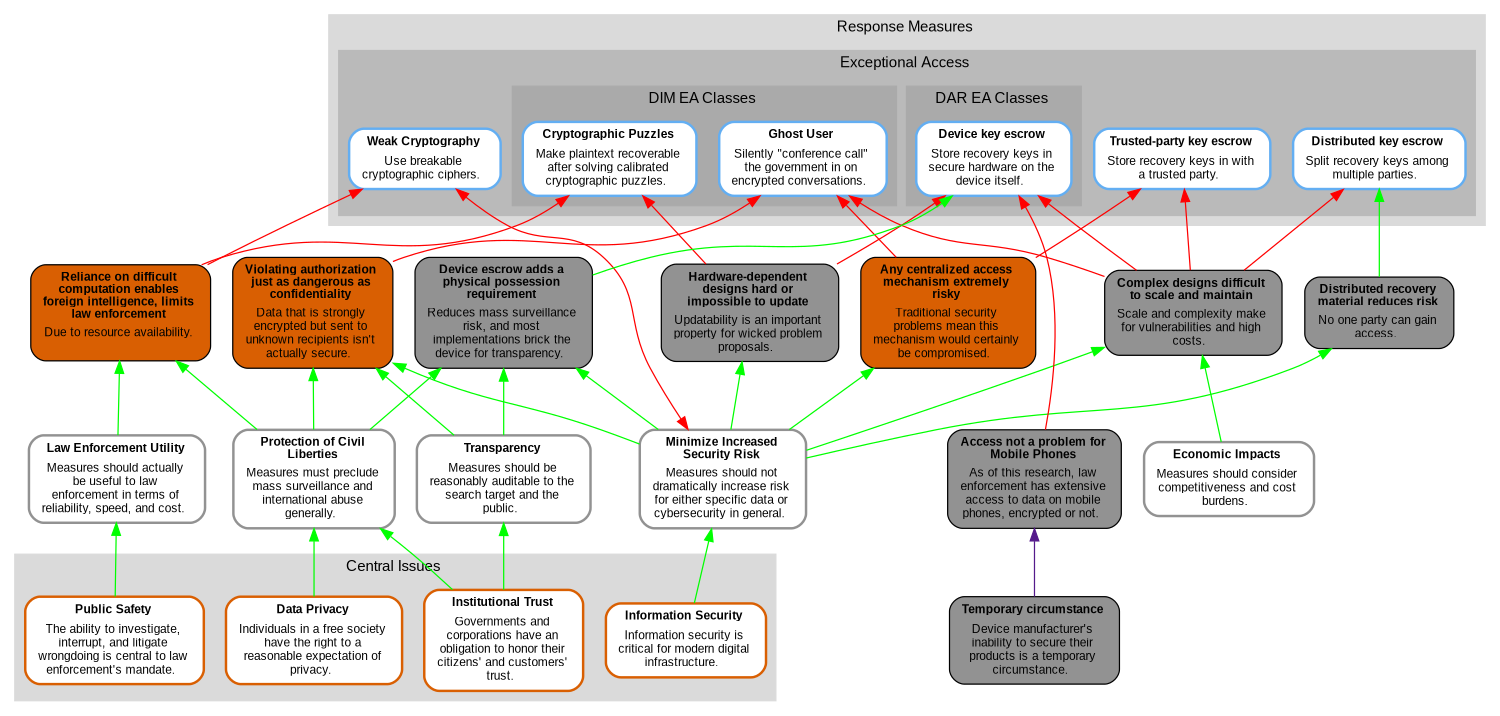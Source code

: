 digraph "Argument Map" {

ranksep = "0.7";
rankdir = "BT";
concentrate = "false";
ratio = "auto";
size = "10,10";
edge[arrowsize="1", penwidth="1"]graph [bgcolor = "transparent" ]
subgraph cluster_1 {
  label = <<FONT FACE="arial" POINT-SIZE="12" COLOR="#000000">Central&#x20;Issues&#x20;</FONT>>;
  color = "#DADADA";
  margin="8" style = filled;
 labelloc = "b";

  n0 [label=<<TABLE WIDTH="0" ALIGN="CENTER" BORDER="0" CELLSPACING="0"><TR><TD WIDTH="0" ALIGN="TEXT" BALIGN="CENTER"><FONT FACE="arial" POINT-SIZE="10" COLOR="#000000"><B>Information&#x20;Security&#x20;</B></FONT></TD></TR><TR><TD ALIGN="TEXT" WIDTH="0" BALIGN="CENTER"><FONT FACE="arial" POINT-SIZE="10" COLOR="#000000">Information&#x20;security&#x20;is&#x20;<BR/>critical&#x20;for&#x20;modern&#x20;digital&#x20;<BR/>infrastructure.&#x20;&#x20;</FONT></TD></TR></TABLE>>, shape="box",  margin="0.11,0.055", style="filled,rounded,bold", color="#d95f02", fillcolor="white", labelfontcolor="white", fontcolor="#000000", type="statement-map-node"];
  n1 [label=<<TABLE WIDTH="0" ALIGN="CENTER" BORDER="0" CELLSPACING="0"><TR><TD WIDTH="0" ALIGN="TEXT" BALIGN="CENTER"><FONT FACE="arial" POINT-SIZE="10" COLOR="#000000"><B>Public&#x20;Safety&#x20;</B></FONT></TD></TR><TR><TD ALIGN="TEXT" WIDTH="0" BALIGN="CENTER"><FONT FACE="arial" POINT-SIZE="10" COLOR="#000000">The&#x20;ability&#x20;to&#x20;investigate&#x2C;&#x20;<BR/>interrupt&#x2C;&#x20;and&#x20;litigate&#x20;<BR/>wrongdoing&#x20;is&#x20;central&#x20;to&#x20;law&#x20;<BR/>enforcement&#x27;s&#x20;mandate.&#x20;&#x20;</FONT></TD></TR></TABLE>>, shape="box",  margin="0.11,0.055", style="filled,rounded,bold", color="#d95f02", fillcolor="white", labelfontcolor="white", fontcolor="#000000", type="statement-map-node"];
  n2 [label=<<TABLE WIDTH="0" ALIGN="CENTER" BORDER="0" CELLSPACING="0"><TR><TD WIDTH="0" ALIGN="TEXT" BALIGN="CENTER"><FONT FACE="arial" POINT-SIZE="10" COLOR="#000000"><B>Data&#x20;Privacy&#x20;</B></FONT></TD></TR><TR><TD ALIGN="TEXT" WIDTH="0" BALIGN="CENTER"><FONT FACE="arial" POINT-SIZE="10" COLOR="#000000">Individuals&#x20;in&#x20;a&#x20;free&#x20;society&#x20;<BR/>have&#x20;the&#x20;right&#x20;to&#x20;a&#x20;<BR/>reasonable&#x20;expectation&#x20;of&#x20;<BR/>privacy.&#x20;&#x20;</FONT></TD></TR></TABLE>>, shape="box",  margin="0.11,0.055", style="filled,rounded,bold", color="#d95f02", fillcolor="white", labelfontcolor="white", fontcolor="#000000", type="statement-map-node"];
  n3 [label=<<TABLE WIDTH="0" ALIGN="CENTER" BORDER="0" CELLSPACING="0"><TR><TD WIDTH="0" ALIGN="TEXT" BALIGN="CENTER"><FONT FACE="arial" POINT-SIZE="10" COLOR="#000000"><B>Institutional&#x20;Trust&#x20;</B></FONT></TD></TR><TR><TD ALIGN="TEXT" WIDTH="0" BALIGN="CENTER"><FONT FACE="arial" POINT-SIZE="10" COLOR="#000000">Governments&#x20;and&#x20;<BR/>corporations&#x20;have&#x20;an&#x20;<BR/>obligation&#x20;to&#x20;honor&#x20;their&#x20;<BR/>citizens&#x27;&#x20;and&#x20;customers&#x27;&#x20;<BR/>trust.&#x20;&#x20;</FONT></TD></TR></TABLE>>, shape="box",  margin="0.11,0.055", style="filled,rounded,bold", color="#d95f02", fillcolor="white", labelfontcolor="white", fontcolor="#000000", type="statement-map-node"];

}


subgraph cluster_2 {
  label = <<FONT FACE="arial" POINT-SIZE="12" COLOR="#000000">Response&#x20;Measures&#x20;</FONT>>;
  color = "#DADADA";
  margin="8" style = filled;
 labelloc = "b";


subgraph cluster_3 {
  label = <<FONT FACE="arial" POINT-SIZE="12" COLOR="#000000">Exceptional&#x20;Access&#x20;</FONT>>;
  color = "#BABABA";
  margin="8" style = filled;
 labelloc = "b";

  n4 [label=<<TABLE WIDTH="0" ALIGN="CENTER" BORDER="0" CELLSPACING="0"><TR><TD WIDTH="0" ALIGN="TEXT" BALIGN="CENTER"><FONT FACE="arial" POINT-SIZE="10" COLOR="#000000"><B>Weak&#x20;Cryptography&#x20;</B></FONT></TD></TR><TR><TD ALIGN="TEXT" WIDTH="0" BALIGN="CENTER"><FONT FACE="arial" POINT-SIZE="10" COLOR="#000000">Use&#x20;breakable&#x20;<BR/>cryptographic&#x20;ciphers.&#x20;&#x20;</FONT></TD></TR></TABLE>>, shape="box",  margin="0.11,0.055", style="filled,rounded,bold", color="#63AEF2", fillcolor="white", labelfontcolor="white", fontcolor="#000000", type="statement-map-node"];
  n6 [label=<<TABLE WIDTH="0" ALIGN="CENTER" BORDER="0" CELLSPACING="0"><TR><TD WIDTH="0" ALIGN="TEXT" BALIGN="CENTER"><FONT FACE="arial" POINT-SIZE="10" COLOR="#000000"><B>Trusted-party&#x20;key&#x20;escrow&#x20;</B></FONT></TD></TR><TR><TD ALIGN="TEXT" WIDTH="0" BALIGN="CENTER"><FONT FACE="arial" POINT-SIZE="10" COLOR="#000000">Store&#x20;recovery&#x20;keys&#x20;in&#x20;with&#x20;<BR/>a&#x20;trusted&#x20;party.&#x20;&#x20;</FONT></TD></TR></TABLE>>, shape="box",  margin="0.11,0.055", style="filled,rounded,bold", color="#63AEF2", fillcolor="white", labelfontcolor="white", fontcolor="#000000", type="statement-map-node"];
  n7 [label=<<TABLE WIDTH="0" ALIGN="CENTER" BORDER="0" CELLSPACING="0"><TR><TD WIDTH="0" ALIGN="TEXT" BALIGN="CENTER"><FONT FACE="arial" POINT-SIZE="10" COLOR="#000000"><B>Distributed&#x20;key&#x20;escrow&#x20;</B></FONT></TD></TR><TR><TD ALIGN="TEXT" WIDTH="0" BALIGN="CENTER"><FONT FACE="arial" POINT-SIZE="10" COLOR="#000000">Split&#x20;recovery&#x20;keys&#x20;among&#x20;<BR/>multiple&#x20;parties.&#x20;&#x20;</FONT></TD></TR></TABLE>>, shape="box",  margin="0.11,0.055", style="filled,rounded,bold", color="#63AEF2", fillcolor="white", labelfontcolor="white", fontcolor="#000000", type="statement-map-node"];

subgraph cluster_4 {
  label = <<FONT FACE="arial" POINT-SIZE="12" COLOR="#000000">DAR&#x20;EA&#x20;Classes&#x20;</FONT>>;
  color = "#AAAAAA";
  margin="8" style = filled;
 labelloc = "b";

  n8 [label=<<TABLE WIDTH="0" ALIGN="CENTER" BORDER="0" CELLSPACING="0"><TR><TD WIDTH="0" ALIGN="TEXT" BALIGN="CENTER"><FONT FACE="arial" POINT-SIZE="10" COLOR="#000000"><B>Device&#x20;key&#x20;escrow&#x20;</B></FONT></TD></TR><TR><TD ALIGN="TEXT" WIDTH="0" BALIGN="CENTER"><FONT FACE="arial" POINT-SIZE="10" COLOR="#000000">Store&#x20;recovery&#x20;keys&#x20;in&#x20;<BR/>secure&#x20;hardware&#x20;on&#x20;the&#x20;<BR/>device&#x20;itself.&#x20;&#x20;</FONT></TD></TR></TABLE>>, shape="box",  margin="0.11,0.055", style="filled,rounded,bold", color="#63AEF2", fillcolor="white", labelfontcolor="white", fontcolor="#000000", type="statement-map-node"];

}


subgraph cluster_5 {
  label = <<FONT FACE="arial" POINT-SIZE="12" COLOR="#000000">DIM&#x20;EA&#x20;Classes&#x20;</FONT>>;
  color = "#AAAAAA";
  margin="8" style = filled;
 labelloc = "b";

  n9 [label=<<TABLE WIDTH="0" ALIGN="CENTER" BORDER="0" CELLSPACING="0"><TR><TD WIDTH="0" ALIGN="TEXT" BALIGN="CENTER"><FONT FACE="arial" POINT-SIZE="10" COLOR="#000000"><B>Ghost&#x20;User&#x20;</B></FONT></TD></TR><TR><TD ALIGN="TEXT" WIDTH="0" BALIGN="CENTER"><FONT FACE="arial" POINT-SIZE="10" COLOR="#000000">Silently&#x20;&#x22;conference&#x20;call&#x22;&#x20;<BR/>the&#x20;government&#x20;in&#x20;on&#x20;<BR/>encrypted&#x20;conversations.&#x20;&#x20;</FONT></TD></TR></TABLE>>, shape="box",  margin="0.11,0.055", style="filled,rounded,bold", color="#63AEF2", fillcolor="white", labelfontcolor="white", fontcolor="#000000", type="statement-map-node"];
  n10 [label=<<TABLE WIDTH="0" ALIGN="CENTER" BORDER="0" CELLSPACING="0"><TR><TD WIDTH="0" ALIGN="TEXT" BALIGN="CENTER"><FONT FACE="arial" POINT-SIZE="10" COLOR="#000000"><B>Cryptographic&#x20;Puzzles&#x20;</B></FONT></TD></TR><TR><TD ALIGN="TEXT" WIDTH="0" BALIGN="CENTER"><FONT FACE="arial" POINT-SIZE="10" COLOR="#000000">Make&#x20;plaintext&#x20;recoverable&#x20;<BR/>after&#x20;solving&#x20;calibrated&#x20;<BR/>cryptographic&#x20;puzzles.&#x20;&#x20;</FONT></TD></TR></TABLE>>, shape="box",  margin="0.11,0.055", style="filled,rounded,bold", color="#63AEF2", fillcolor="white", labelfontcolor="white", fontcolor="#000000", type="statement-map-node"];

}


}


}

  n5 [label=<<TABLE WIDTH="0" ALIGN="CENTER" BORDER="0" CELLSPACING="0"><TR><TD WIDTH="0" ALIGN="TEXT" BALIGN="CENTER"><FONT FACE="arial" POINT-SIZE="10" COLOR="#000000"><B>Minimize&#x20;Increased&#x20;<BR/>Security&#x20;Risk&#x20;</B></FONT></TD></TR><TR><TD ALIGN="TEXT" WIDTH="0" BALIGN="CENTER"><FONT FACE="arial" POINT-SIZE="10" COLOR="#000000">Measures&#x20;should&#x20;not&#x20;<BR/>dramatically&#x20;increase&#x20;risk&#x20;<BR/>for&#x20;either&#x20;specific&#x20;data&#x20;or&#x20;<BR/>cybersecurity&#x20;in&#x20;general.&#x20;&#x20;</FONT></TD></TR></TABLE>>, shape="box",  margin="0.11,0.055", style="filled,rounded,bold", color="#929292", fillcolor="white", labelfontcolor="white", fontcolor="#000000", type="statement-map-node"];
  n11 [label=<<TABLE WIDTH="0" ALIGN="CENTER" BORDER="0" CELLSPACING="0"><TR><TD WIDTH="0" ALIGN="TEXT" BALIGN="CENTER"><FONT FACE="arial" POINT-SIZE="10" COLOR="#000000"><B>Law&#x20;Enforcement&#x20;Utility&#x20;</B></FONT></TD></TR><TR><TD ALIGN="TEXT" WIDTH="0" BALIGN="CENTER"><FONT FACE="arial" POINT-SIZE="10" COLOR="#000000">Measures&#x20;should&#x20;actually&#x20;<BR/>be&#x20;useful&#x20;to&#x20;law&#x20;<BR/>enforcement&#x20;in&#x20;terms&#x20;of&#x20;<BR/>reliability&#x2C;&#x20;speed&#x2C;&#x20;and&#x20;cost.&#x20;&#x20;</FONT></TD></TR></TABLE>>, shape="box",  margin="0.11,0.055", style="filled,rounded,bold", color="#929292", fillcolor="white", labelfontcolor="white", fontcolor="#000000", type="statement-map-node"];
  n12 [label=<<TABLE WIDTH="0" ALIGN="CENTER" BORDER="0" CELLSPACING="0"><TR><TD WIDTH="0" ALIGN="TEXT" BALIGN="CENTER"><FONT FACE="arial" POINT-SIZE="10" COLOR="#000000"><B>Protection&#x20;of&#x20;Civil&#x20;<BR/>Liberties&#x20;</B></FONT></TD></TR><TR><TD ALIGN="TEXT" WIDTH="0" BALIGN="CENTER"><FONT FACE="arial" POINT-SIZE="10" COLOR="#000000">Measures&#x20;must&#x20;preclude&#x20;<BR/>mass&#x20;surveillance&#x20;and&#x20;<BR/>international&#x20;abuse&#x20;<BR/>generally.&#x20;&#x20;</FONT></TD></TR></TABLE>>, shape="box",  margin="0.11,0.055", style="filled,rounded,bold", color="#929292", fillcolor="white", labelfontcolor="white", fontcolor="#000000", type="statement-map-node"];
  n13 [label=<<TABLE WIDTH="0" ALIGN="CENTER" BORDER="0" CELLSPACING="0"><TR><TD WIDTH="0" ALIGN="TEXT" BALIGN="CENTER"><FONT FACE="arial" POINT-SIZE="10" COLOR="#000000"><B>Transparency&#x20;</B></FONT></TD></TR><TR><TD ALIGN="TEXT" WIDTH="0" BALIGN="CENTER"><FONT FACE="arial" POINT-SIZE="10" COLOR="#000000">Measures&#x20;should&#x20;be&#x20;<BR/>reasonably&#x20;auditable&#x20;to&#x20;the&#x20;<BR/>search&#x20;target&#x20;and&#x20;the&#x20;<BR/>public.&#x20;&#x20;</FONT></TD></TR></TABLE>>, shape="box",  margin="0.11,0.055", style="filled,rounded,bold", color="#929292", fillcolor="white", labelfontcolor="white", fontcolor="#000000", type="statement-map-node"];
  n14 [label=<<TABLE WIDTH="0" ALIGN="CENTER" BORDER="0" CELLSPACING="0"><TR><TD WIDTH="0" ALIGN="TEXT" BALIGN="CENTER"><FONT FACE="arial" POINT-SIZE="10" COLOR="#000000"><B>Economic&#x20;Impacts&#x20;</B></FONT></TD></TR><TR><TD ALIGN="TEXT" WIDTH="0" BALIGN="CENTER"><FONT FACE="arial" POINT-SIZE="10" COLOR="#000000">Measures&#x20;should&#x20;consider&#x20;<BR/>competitiveness&#x20;and&#x20;cost&#x20;<BR/>burdens.&#x20;&#x20;</FONT></TD></TR></TABLE>>, shape="box",  margin="0.11,0.055", style="filled,rounded,bold", color="#929292", fillcolor="white", labelfontcolor="white", fontcolor="#000000", type="statement-map-node"];
  n15 [label=<<TABLE WIDTH="0" ALIGN="CENTER" BORDER="0" CELLSPACING="0"><TR><TD WIDTH="0" ALIGN="TEXT" BALIGN="CENTER"><FONT FACE="arial" POINT-SIZE="10" COLOR="#000000"><B>Access&#x20;not&#x20;a&#x20;problem&#x20;for&#x20;<BR/>Mobile&#x20;Phones&#x20;</B></FONT></TD></TR><TR><TD ALIGN="TEXT" WIDTH="0" BALIGN="CENTER"><FONT FACE="arial" POINT-SIZE="10" COLOR="#000000">As&#x20;of&#x20;this&#x20;research&#x2C;&#x20;law&#x20;<BR/>enforcement&#x20;has&#x20;extensive&#x20;<BR/>access&#x20;to&#x20;data&#x20;on&#x20;mobile&#x20;<BR/>phones&#x2C;&#x20;encrypted&#x20;or&#x20;not.&#x20;&#x20;</FONT></TD></TR></TABLE>>, margin="0.11,0.055", shape="box", style="filled,rounded", fillcolor="#929292", fontcolor="#000000",  type="argument-map-node"];
  n16 [label=<<TABLE WIDTH="0" ALIGN="CENTER" BORDER="0" CELLSPACING="0"><TR><TD WIDTH="0" ALIGN="TEXT" BALIGN="CENTER"><FONT FACE="arial" POINT-SIZE="10" COLOR="#000000"><B>Any&#x20;centralized&#x20;access&#x20;<BR/>mechanism&#x20;extremely&#x20;<BR/>risky&#x20;</B></FONT></TD></TR><TR><TD ALIGN="TEXT" WIDTH="0" BALIGN="CENTER"><FONT FACE="arial" POINT-SIZE="10" COLOR="#000000">Traditional&#x20;security&#x20;<BR/>problems&#x20;mean&#x20;this&#x20;<BR/>mechanism&#x20;would&#x20;certainly&#x20;<BR/>be&#x20;compromised.&#x20;&#x20;</FONT></TD></TR></TABLE>>, margin="0.11,0.055", shape="box", style="filled,rounded", fillcolor="#d95f02", fontcolor="#000000",  type="argument-map-node"];
  n17 [label=<<TABLE WIDTH="0" ALIGN="CENTER" BORDER="0" CELLSPACING="0"><TR><TD WIDTH="0" ALIGN="TEXT" BALIGN="CENTER"><FONT FACE="arial" POINT-SIZE="10" COLOR="#000000"><B>Reliance&#x20;on&#x20;difficult&#x20;<BR/>computation&#x20;enables&#x20;<BR/>foreign&#x20;intelligence&#x2C;&#x20;limits&#x20;<BR/>law&#x20;enforcement&#x20;</B></FONT></TD></TR><TR><TD ALIGN="TEXT" WIDTH="0" BALIGN="CENTER"><FONT FACE="arial" POINT-SIZE="10" COLOR="#000000">Due&#x20;to&#x20;resource&#x20;availability.&#x20;<BR/>&#x20;</FONT></TD></TR></TABLE>>, margin="0.11,0.055", shape="box", style="filled,rounded", fillcolor="#d95f02", fontcolor="#000000",  type="argument-map-node"];
  n18 [label=<<TABLE WIDTH="0" ALIGN="CENTER" BORDER="0" CELLSPACING="0"><TR><TD WIDTH="0" ALIGN="TEXT" BALIGN="CENTER"><FONT FACE="arial" POINT-SIZE="10" COLOR="#000000"><B>Complex&#x20;designs&#x20;difficult&#x20;<BR/>to&#x20;scale&#x20;and&#x20;maintain&#x20;</B></FONT></TD></TR><TR><TD ALIGN="TEXT" WIDTH="0" BALIGN="CENTER"><FONT FACE="arial" POINT-SIZE="10" COLOR="#000000">Scale&#x20;and&#x20;complexity&#x20;make&#x20;<BR/>for&#x20;vulnerabilities&#x20;and&#x20;high&#x20;<BR/>costs.&#x20;&#x20;</FONT></TD></TR></TABLE>>, margin="0.11,0.055", shape="box", style="filled,rounded", fillcolor="#929292", fontcolor="#000000",  type="argument-map-node"];
  n19 [label=<<TABLE WIDTH="0" ALIGN="CENTER" BORDER="0" CELLSPACING="0"><TR><TD WIDTH="0" ALIGN="TEXT" BALIGN="CENTER"><FONT FACE="arial" POINT-SIZE="10" COLOR="#000000"><B>Hardware-dependent&#x20;<BR/>designs&#x20;hard&#x20;or&#x20;<BR/>impossible&#x20;to&#x20;update&#x20;</B></FONT></TD></TR><TR><TD ALIGN="TEXT" WIDTH="0" BALIGN="CENTER"><FONT FACE="arial" POINT-SIZE="10" COLOR="#000000">Updatability&#x20;is&#x20;an&#x20;important&#x20;<BR/>property&#x20;for&#x20;wicked&#x20;problem&#x20;<BR/>proposals.&#x20;&#x20;</FONT></TD></TR></TABLE>>, margin="0.11,0.055", shape="box", style="filled,rounded", fillcolor="#929292", fontcolor="#000000",  type="argument-map-node"];
  n20 [label=<<TABLE WIDTH="0" ALIGN="CENTER" BORDER="0" CELLSPACING="0"><TR><TD WIDTH="0" ALIGN="TEXT" BALIGN="CENTER"><FONT FACE="arial" POINT-SIZE="10" COLOR="#000000"><B>Violating&#x20;authorization&#x20;<BR/>just&#x20;as&#x20;dangerous&#x20;as&#x20;<BR/>confidentiality&#x20;</B></FONT></TD></TR><TR><TD ALIGN="TEXT" WIDTH="0" BALIGN="CENTER"><FONT FACE="arial" POINT-SIZE="10" COLOR="#000000">Data&#x20;that&#x20;is&#x20;strongly&#x20;<BR/>encrypted&#x20;but&#x20;sent&#x20;to&#x20;<BR/>unknown&#x20;recipients&#x20;isn&#x27;t&#x20;<BR/>actually&#x20;secure.&#x20;&#x20;</FONT></TD></TR></TABLE>>, margin="0.11,0.055", shape="box", style="filled,rounded", fillcolor="#d95f02", fontcolor="#000000",  type="argument-map-node"];
  n21 [label=<<TABLE WIDTH="0" ALIGN="CENTER" BORDER="0" CELLSPACING="0"><TR><TD WIDTH="0" ALIGN="TEXT" BALIGN="CENTER"><FONT FACE="arial" POINT-SIZE="10" COLOR="#000000"><B>Distributed&#x20;recovery&#x20;<BR/>material&#x20;reduces&#x20;risk&#x20;</B></FONT></TD></TR><TR><TD ALIGN="TEXT" WIDTH="0" BALIGN="CENTER"><FONT FACE="arial" POINT-SIZE="10" COLOR="#000000">No&#x20;one&#x20;party&#x20;can&#x20;gain&#x20;<BR/>access.&#x20;&#x20;</FONT></TD></TR></TABLE>>, margin="0.11,0.055", shape="box", style="filled,rounded", fillcolor="#929292", fontcolor="#000000",  type="argument-map-node"];
  n22 [label=<<TABLE WIDTH="0" ALIGN="CENTER" BORDER="0" CELLSPACING="0"><TR><TD WIDTH="0" ALIGN="TEXT" BALIGN="CENTER"><FONT FACE="arial" POINT-SIZE="10" COLOR="#000000"><B>Device&#x20;escrow&#x20;adds&#x20;a&#x20;<BR/>physical&#x20;possession&#x20;<BR/>requirement&#x20;</B></FONT></TD></TR><TR><TD ALIGN="TEXT" WIDTH="0" BALIGN="CENTER"><FONT FACE="arial" POINT-SIZE="10" COLOR="#000000">Reduces&#x20;mass&#x20;surveillance&#x20;<BR/>risk&#x2C;&#x20;and&#x20;most&#x20;<BR/>implementations&#x20;brick&#x20;the&#x20;<BR/>device&#x20;for&#x20;transparency.&#x20;&#x20;</FONT></TD></TR></TABLE>>, margin="0.11,0.055", shape="box", style="filled,rounded", fillcolor="#929292", fontcolor="#000000",  type="argument-map-node"];
  n23 [label=<<TABLE WIDTH="0" ALIGN="CENTER" BORDER="0" CELLSPACING="0"><TR><TD WIDTH="0" ALIGN="TEXT" BALIGN="CENTER"><FONT FACE="arial" POINT-SIZE="10" COLOR="#000000"><B>Temporary&#x20;circumstance&#x20;</B></FONT></TD></TR><TR><TD ALIGN="TEXT" WIDTH="0" BALIGN="CENTER"><FONT FACE="arial" POINT-SIZE="10" COLOR="#000000">Device&#x20;manufacturer&#x27;s&#x20;<BR/>inability&#x20;to&#x20;secure&#x20;their&#x20;<BR/>products&#x20;is&#x20;a&#x20;temporary&#x20;<BR/>circumstance.&#x20;&#x20;</FONT></TD></TR></TABLE>>, margin="0.11,0.055", shape="box", style="filled,rounded", fillcolor="#929292", fontcolor="#000000",  type="argument-map-node"];


  n5 -> n4 [type="contrary", color="#ff0000", dir="both"];
  n0 -> n5 [type="entails", color="#00ff00"];
  n1 -> n11 [type="entails", color="#00ff00"];
  n2 -> n12 [type="entails", color="#00ff00"];
  n3 -> n12 [type="entails", color="#00ff00"];
  n3 -> n13 [type="entails", color="#00ff00"];
  n5 -> n16 [type="support", color="#00ff00"];
  n16 -> n6 [type="attack", color="#ff0000"];
  n16 -> n9 [type="attack", color="#ff0000"];
  n11 -> n17 [type="support", color="#00ff00"];
  n12 -> n17 [type="support", color="#00ff00"];
  n17 -> n4 [type="attack", color="#ff0000"];
  n17 -> n10 [type="attack", color="#ff0000"];
  n14 -> n18 [type="support", color="#00ff00"];
  n5 -> n18 [type="support", color="#00ff00"];
  n18 -> n7 [type="attack", color="#ff0000"];
  n18 -> n8 [type="attack", color="#ff0000"];
  n18 -> n6 [type="attack", color="#ff0000"];
  n18 -> n9 [type="attack", color="#ff0000"];
  n5 -> n19 [type="support", color="#00ff00"];
  n19 -> n8 [type="attack", color="#ff0000"];
  n19 -> n10 [type="attack", color="#ff0000"];
  n5 -> n20 [type="support", color="#00ff00"];
  n12 -> n20 [type="support", color="#00ff00"];
  n13 -> n20 [type="support", color="#00ff00"];
  n20 -> n9 [type="attack", color="#ff0000"];
  n5 -> n21 [type="support", color="#00ff00"];
  n21 -> n7 [type="support", color="#00ff00"];
  n5 -> n22 [type="support", color="#00ff00"];
  n12 -> n22 [type="support", color="#00ff00"];
  n13 -> n22 [type="support", color="#00ff00"];
  n22 -> n8 [type="support", color="#00ff00"];
  n15 -> n8 [type="attack", color="#ff0000"];
  n23 -> n15 [type="undercut", color="#551A8B"];
{ rank = same;
n15;
n5;
n11;
n12;
n13;
n14;
};
{ rank = same;
};

}